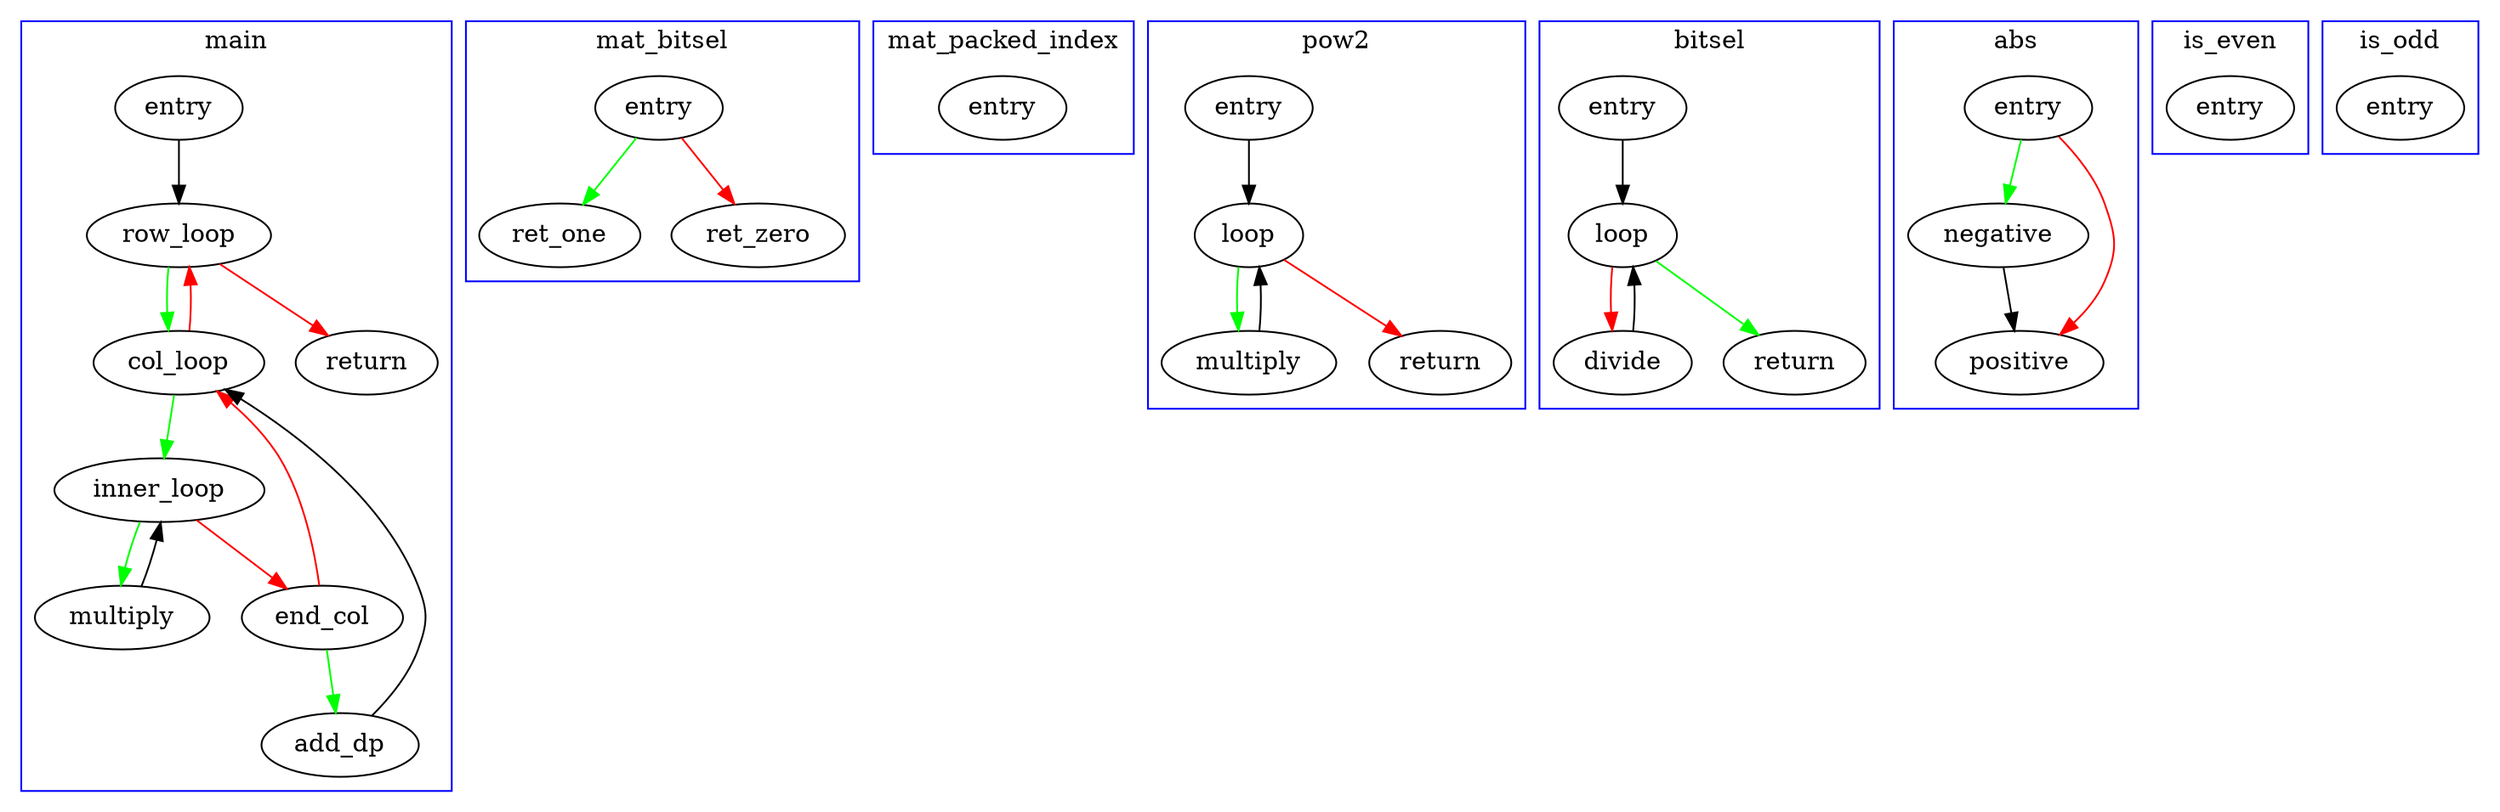 strict digraph G {
  subgraph cluster_0 {
    label="main"
    color=blue
    subgraph_0_node_0[label="entry",shape=oval]
    subgraph_0_node_1[label="row_loop",shape=oval]
    subgraph_0_node_2[label="col_loop",shape=oval]
    subgraph_0_node_3[label="inner_loop",shape=oval]
    subgraph_0_node_4[label="multiply",shape=oval]
    subgraph_0_node_5[label="end_col",shape=oval]
    subgraph_0_node_6[label="add_dp",shape=oval]
    subgraph_0_node_7[label="return",shape=oval]
    subgraph_0_node_0 -> subgraph_0_node_1
    subgraph_0_node_1 -> subgraph_0_node_2 [color=green]
    subgraph_0_node_1 -> subgraph_0_node_7 [color=red]
    subgraph_0_node_2 -> subgraph_0_node_3 [color=green]
    subgraph_0_node_2 -> subgraph_0_node_1 [color=red]
    subgraph_0_node_3 -> subgraph_0_node_4 [color=green]
    subgraph_0_node_3 -> subgraph_0_node_5 [color=red]
    subgraph_0_node_4 -> subgraph_0_node_3
    subgraph_0_node_5 -> subgraph_0_node_6 [color=green]
    subgraph_0_node_5 -> subgraph_0_node_2 [color=red]
    subgraph_0_node_6 -> subgraph_0_node_2
  }
  subgraph cluster_1 {
    label="mat_bitsel"
    color=blue
    subgraph_1_node_0[label="entry",shape=oval]
    subgraph_1_node_1[label="ret_one",shape=oval]
    subgraph_1_node_2[label="ret_zero",shape=oval]
    subgraph_1_node_0 -> subgraph_1_node_1 [color=green]
    subgraph_1_node_0 -> subgraph_1_node_2 [color=red]
  }
  subgraph cluster_2 {
    label="mat_packed_index"
    color=blue
    subgraph_2_node_0[label="entry",shape=oval]
  }
  subgraph cluster_3 {
    label="pow2"
    color=blue
    subgraph_3_node_0[label="entry",shape=oval]
    subgraph_3_node_1[label="loop",shape=oval]
    subgraph_3_node_2[label="multiply",shape=oval]
    subgraph_3_node_3[label="return",shape=oval]
    subgraph_3_node_0 -> subgraph_3_node_1
    subgraph_3_node_1 -> subgraph_3_node_2 [color=green]
    subgraph_3_node_1 -> subgraph_3_node_3 [color=red]
    subgraph_3_node_2 -> subgraph_3_node_1
  }
  subgraph cluster_4 {
    label="bitsel"
    color=blue
    subgraph_4_node_0[label="entry",shape=oval]
    subgraph_4_node_1[label="loop",shape=oval]
    subgraph_4_node_2[label="divide",shape=oval]
    subgraph_4_node_3[label="return",shape=oval]
    subgraph_4_node_0 -> subgraph_4_node_1
    subgraph_4_node_1 -> subgraph_4_node_3 [color=green]
    subgraph_4_node_1 -> subgraph_4_node_2 [color=red]
    subgraph_4_node_2 -> subgraph_4_node_1
  }
  subgraph cluster_5 {
    label="abs"
    color=blue
    subgraph_5_node_0[label="entry",shape=oval]
    subgraph_5_node_1[label="negative",shape=oval]
    subgraph_5_node_2[label="positive",shape=oval]
    subgraph_5_node_0 -> subgraph_5_node_1 [color=green]
    subgraph_5_node_0 -> subgraph_5_node_2 [color=red]
    subgraph_5_node_1 -> subgraph_5_node_2
  }
  subgraph cluster_6 {
    label="is_even"
    color=blue
    subgraph_6_node_0[label="entry",shape=oval]
  }
  subgraph cluster_7 {
    label="is_odd"
    color=blue
    subgraph_7_node_0[label="entry",shape=oval]
  }
}
